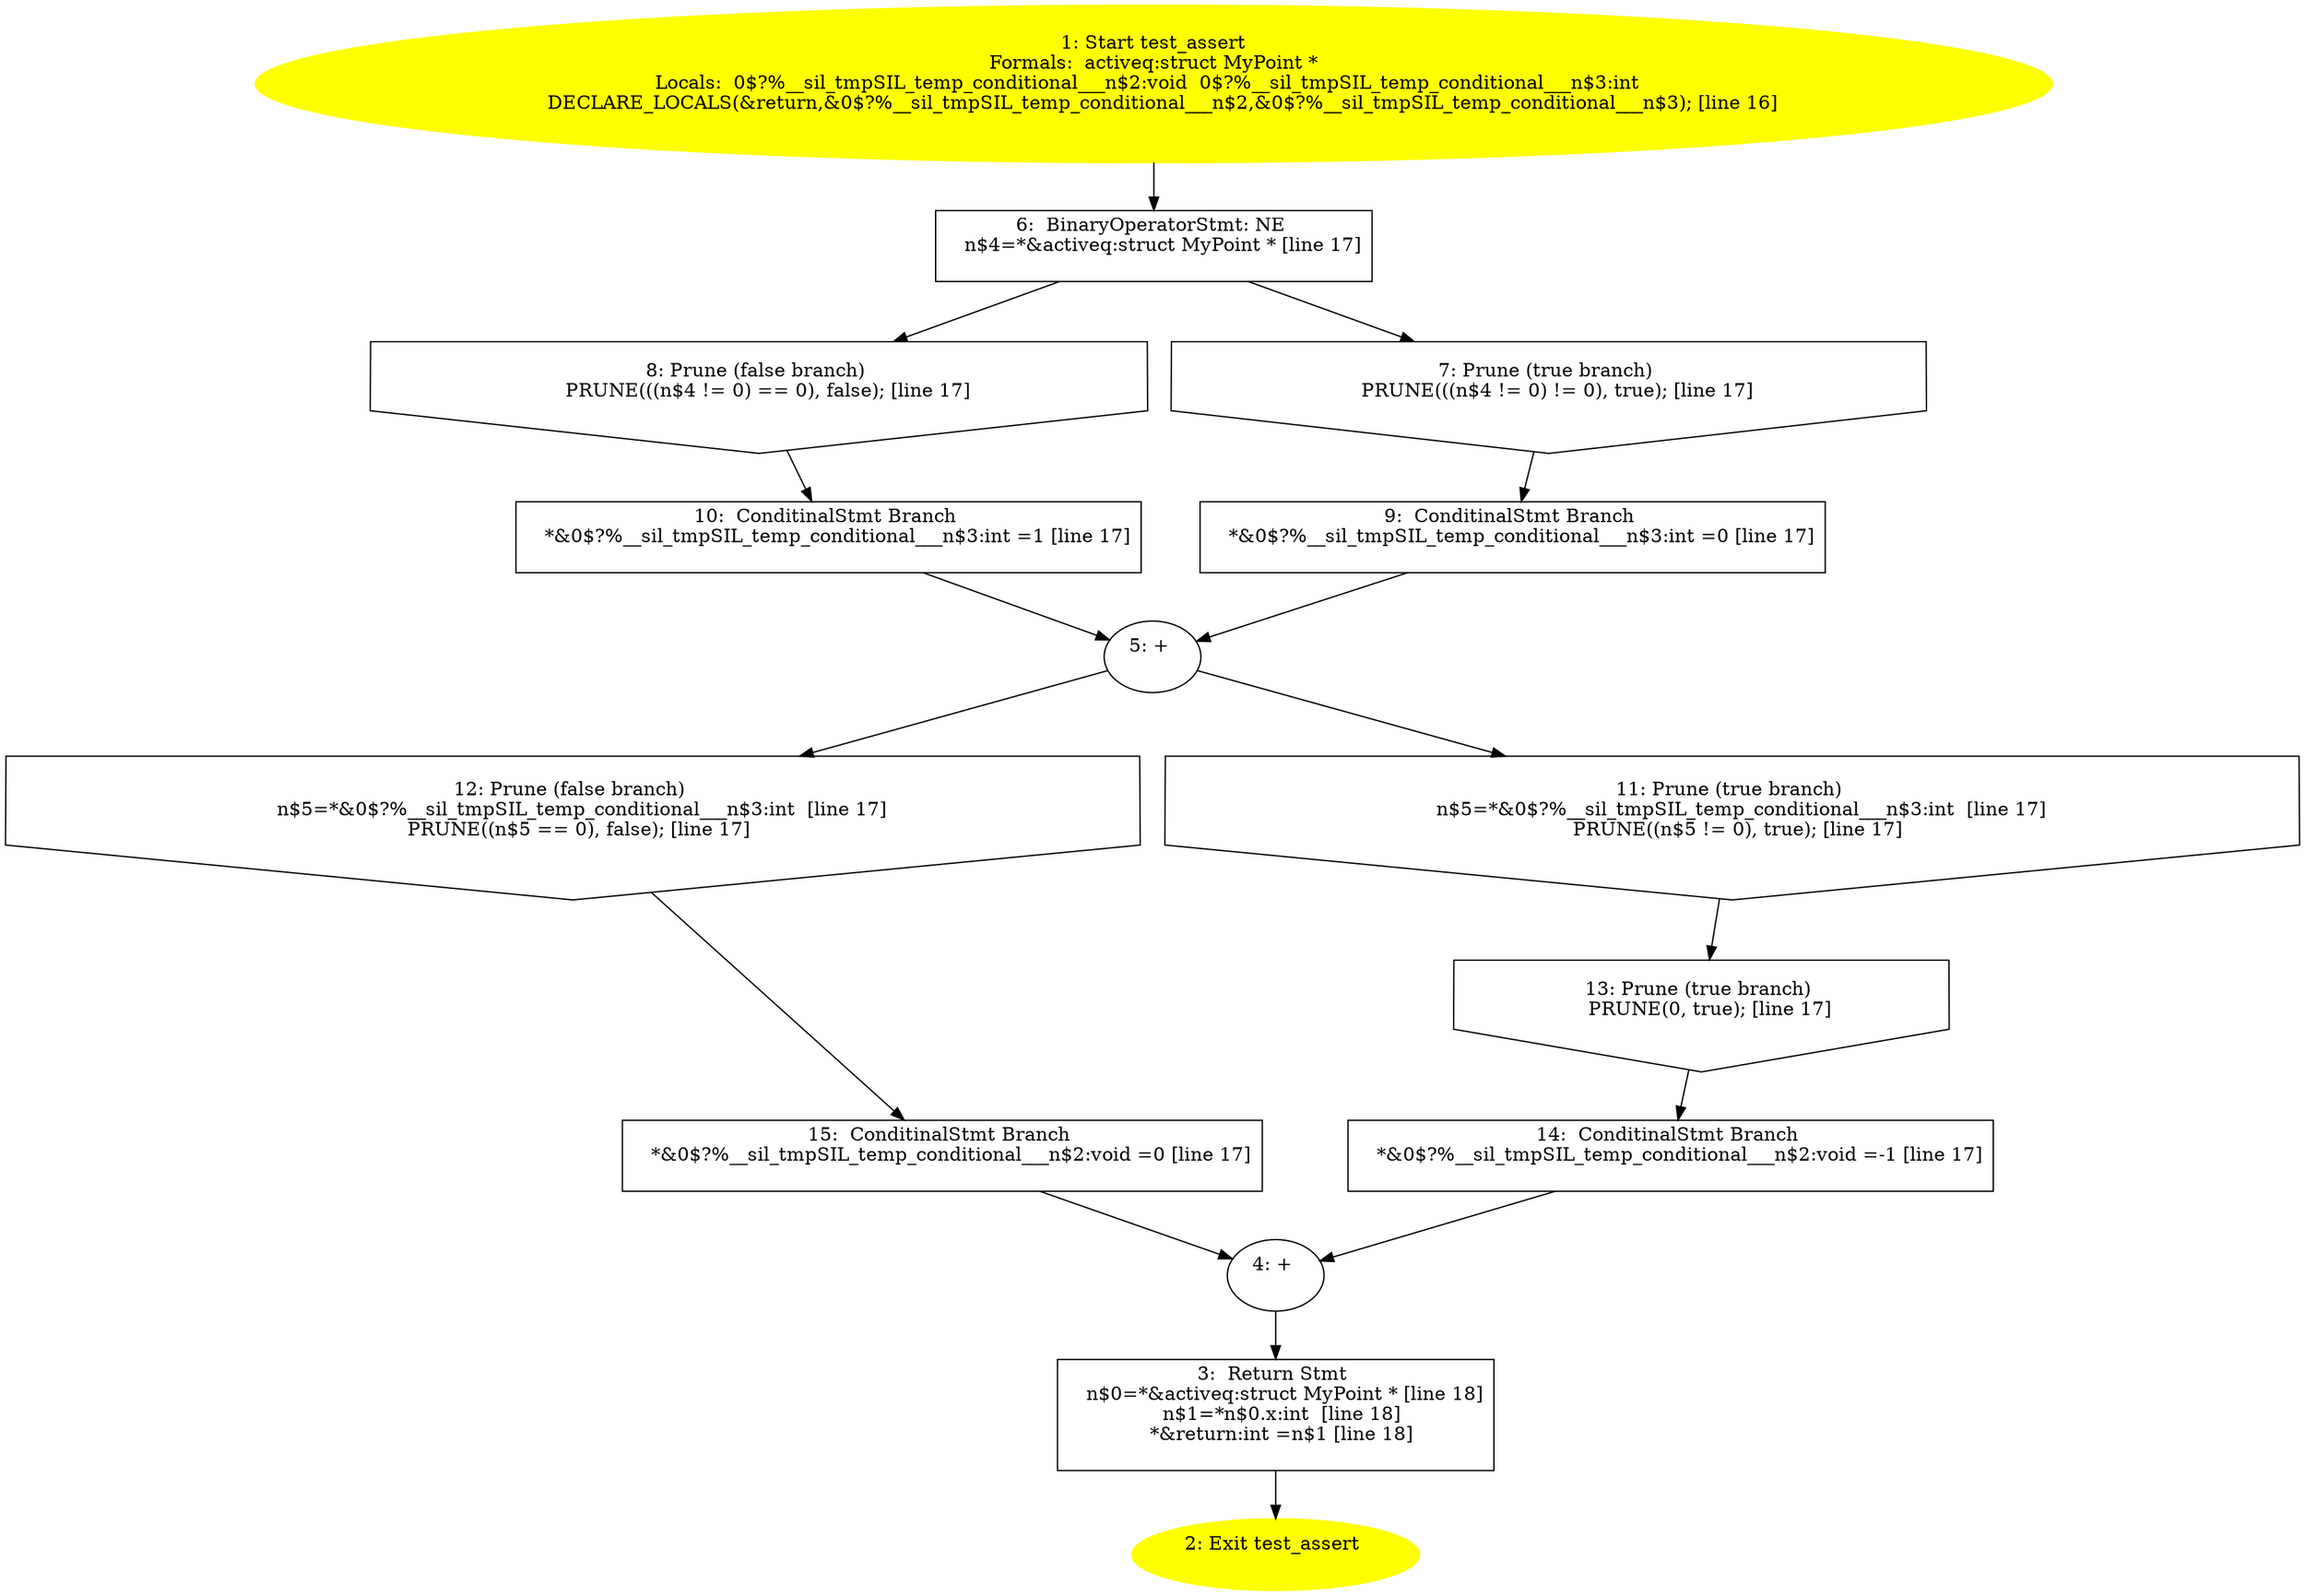 /* @generated */
digraph iCFG {
15 [label="15:  ConditinalStmt Branch \n   *&0$?%__sil_tmpSIL_temp_conditional___n$2:void =0 [line 17]\n " shape="box"]
	

	 15 -> 4 ;
14 [label="14:  ConditinalStmt Branch \n   *&0$?%__sil_tmpSIL_temp_conditional___n$2:void =-1 [line 17]\n " shape="box"]
	

	 14 -> 4 ;
13 [label="13: Prune (true branch) \n   PRUNE(0, true); [line 17]\n " shape="invhouse"]
	

	 13 -> 14 ;
12 [label="12: Prune (false branch) \n   n$5=*&0$?%__sil_tmpSIL_temp_conditional___n$3:int  [line 17]\n  PRUNE((n$5 == 0), false); [line 17]\n " shape="invhouse"]
	

	 12 -> 15 ;
11 [label="11: Prune (true branch) \n   n$5=*&0$?%__sil_tmpSIL_temp_conditional___n$3:int  [line 17]\n  PRUNE((n$5 != 0), true); [line 17]\n " shape="invhouse"]
	

	 11 -> 13 ;
10 [label="10:  ConditinalStmt Branch \n   *&0$?%__sil_tmpSIL_temp_conditional___n$3:int =1 [line 17]\n " shape="box"]
	

	 10 -> 5 ;
9 [label="9:  ConditinalStmt Branch \n   *&0$?%__sil_tmpSIL_temp_conditional___n$3:int =0 [line 17]\n " shape="box"]
	

	 9 -> 5 ;
8 [label="8: Prune (false branch) \n   PRUNE(((n$4 != 0) == 0), false); [line 17]\n " shape="invhouse"]
	

	 8 -> 10 ;
7 [label="7: Prune (true branch) \n   PRUNE(((n$4 != 0) != 0), true); [line 17]\n " shape="invhouse"]
	

	 7 -> 9 ;
6 [label="6:  BinaryOperatorStmt: NE \n   n$4=*&activeq:struct MyPoint * [line 17]\n " shape="box"]
	

	 6 -> 7 ;
	 6 -> 8 ;
5 [label="5: + \n  " ]
	

	 5 -> 11 ;
	 5 -> 12 ;
4 [label="4: + \n  " ]
	

	 4 -> 3 ;
3 [label="3:  Return Stmt \n   n$0=*&activeq:struct MyPoint * [line 18]\n  n$1=*n$0.x:int  [line 18]\n  *&return:int =n$1 [line 18]\n " shape="box"]
	

	 3 -> 2 ;
2 [label="2: Exit test_assert \n  " color=yellow style=filled]
	

1 [label="1: Start test_assert\nFormals:  activeq:struct MyPoint *\nLocals:  0$?%__sil_tmpSIL_temp_conditional___n$2:void  0$?%__sil_tmpSIL_temp_conditional___n$3:int  \n   DECLARE_LOCALS(&return,&0$?%__sil_tmpSIL_temp_conditional___n$2,&0$?%__sil_tmpSIL_temp_conditional___n$3); [line 16]\n " color=yellow style=filled]
	

	 1 -> 6 ;
}
